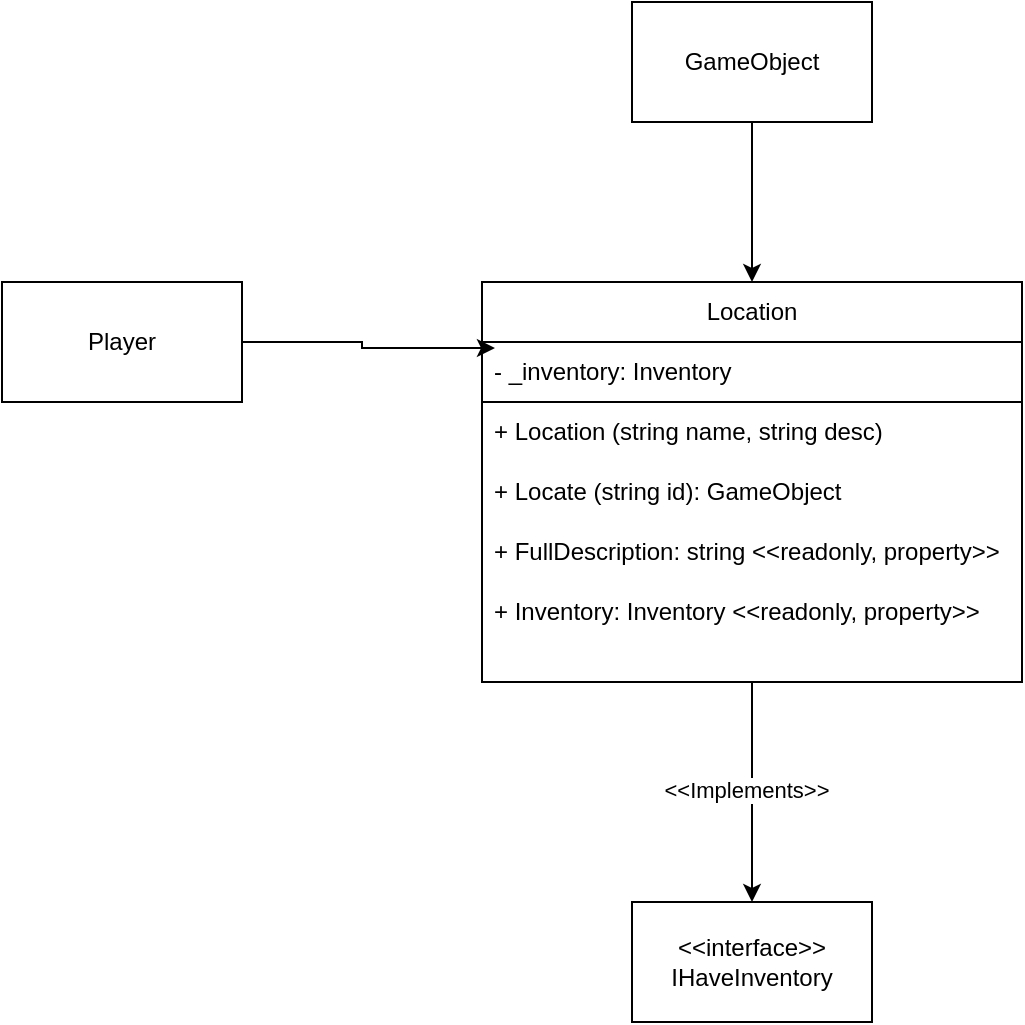 <mxfile version="24.2.5" type="device">
  <diagram name="Page-1" id="hbQgY9UBODDWJIWXUfOT">
    <mxGraphModel dx="941" dy="644" grid="1" gridSize="10" guides="1" tooltips="1" connect="1" arrows="1" fold="1" page="1" pageScale="1" pageWidth="1654" pageHeight="1169" math="0" shadow="0">
      <root>
        <mxCell id="0" />
        <mxCell id="1" parent="0" />
        <mxCell id="nr08pbEp27feHkoOWgrQ-1" value="Player" style="rounded=0;whiteSpace=wrap;html=1;" vertex="1" parent="1">
          <mxGeometry x="170" y="270" width="120" height="60" as="geometry" />
        </mxCell>
        <mxCell id="nr08pbEp27feHkoOWgrQ-15" style="edgeStyle=orthogonalEdgeStyle;rounded=0;orthogonalLoop=1;jettySize=auto;html=1;exitX=0.5;exitY=1;exitDx=0;exitDy=0;" edge="1" parent="1" source="nr08pbEp27feHkoOWgrQ-2" target="nr08pbEp27feHkoOWgrQ-3">
          <mxGeometry relative="1" as="geometry" />
        </mxCell>
        <mxCell id="nr08pbEp27feHkoOWgrQ-2" value="GameObject" style="rounded=0;whiteSpace=wrap;html=1;" vertex="1" parent="1">
          <mxGeometry x="485" y="130" width="120" height="60" as="geometry" />
        </mxCell>
        <mxCell id="nr08pbEp27feHkoOWgrQ-3" value="Location" style="swimlane;fontStyle=0;childLayout=stackLayout;horizontal=1;startSize=30;horizontalStack=0;resizeParent=1;resizeParentMax=0;resizeLast=0;collapsible=1;marginBottom=0;whiteSpace=wrap;html=1;" vertex="1" parent="1">
          <mxGeometry x="410" y="270" width="270" height="60" as="geometry" />
        </mxCell>
        <mxCell id="nr08pbEp27feHkoOWgrQ-4" value="- _inventory: Inventory" style="text;strokeColor=none;fillColor=none;align=left;verticalAlign=middle;spacingLeft=4;spacingRight=4;overflow=hidden;points=[[0,0.5],[1,0.5]];portConstraint=eastwest;rotatable=0;whiteSpace=wrap;html=1;" vertex="1" parent="nr08pbEp27feHkoOWgrQ-3">
          <mxGeometry y="30" width="270" height="30" as="geometry" />
        </mxCell>
        <mxCell id="nr08pbEp27feHkoOWgrQ-20" style="edgeStyle=orthogonalEdgeStyle;rounded=0;orthogonalLoop=1;jettySize=auto;html=1;exitX=0.5;exitY=1;exitDx=0;exitDy=0;" edge="1" parent="1" source="nr08pbEp27feHkoOWgrQ-10" target="nr08pbEp27feHkoOWgrQ-19">
          <mxGeometry relative="1" as="geometry" />
        </mxCell>
        <mxCell id="nr08pbEp27feHkoOWgrQ-21" value="&amp;lt;&amp;lt;Implements&amp;gt;&amp;gt;" style="edgeLabel;html=1;align=center;verticalAlign=middle;resizable=0;points=[];" vertex="1" connectable="0" parent="nr08pbEp27feHkoOWgrQ-20">
          <mxGeometry x="-0.018" y="-3" relative="1" as="geometry">
            <mxPoint as="offset" />
          </mxGeometry>
        </mxCell>
        <mxCell id="nr08pbEp27feHkoOWgrQ-10" value="" style="swimlane;startSize=0;" vertex="1" parent="1">
          <mxGeometry x="410" y="330" width="270" height="140" as="geometry" />
        </mxCell>
        <mxCell id="nr08pbEp27feHkoOWgrQ-8" value="+ Location (string name, string desc)" style="text;strokeColor=none;fillColor=none;align=left;verticalAlign=middle;spacingLeft=4;spacingRight=4;overflow=hidden;points=[[0,0.5],[1,0.5]];portConstraint=eastwest;rotatable=0;whiteSpace=wrap;html=1;" vertex="1" parent="nr08pbEp27feHkoOWgrQ-10">
          <mxGeometry width="270" height="30" as="geometry" />
        </mxCell>
        <mxCell id="nr08pbEp27feHkoOWgrQ-7" value="+ Locate (string id): GameObject" style="text;strokeColor=none;fillColor=none;align=left;verticalAlign=middle;spacingLeft=4;spacingRight=4;overflow=hidden;points=[[0,0.5],[1,0.5]];portConstraint=eastwest;rotatable=0;whiteSpace=wrap;html=1;" vertex="1" parent="nr08pbEp27feHkoOWgrQ-10">
          <mxGeometry y="30" width="270" height="30" as="geometry" />
        </mxCell>
        <mxCell id="nr08pbEp27feHkoOWgrQ-11" value="+ FullDescription: string &amp;lt;&amp;lt;readonly, property&amp;gt;&amp;gt;" style="text;strokeColor=none;fillColor=none;align=left;verticalAlign=middle;spacingLeft=4;spacingRight=4;overflow=hidden;points=[[0,0.5],[1,0.5]];portConstraint=eastwest;rotatable=0;whiteSpace=wrap;html=1;" vertex="1" parent="nr08pbEp27feHkoOWgrQ-10">
          <mxGeometry y="60" width="270" height="30" as="geometry" />
        </mxCell>
        <mxCell id="nr08pbEp27feHkoOWgrQ-12" value="+ Inventory: Inventory &amp;lt;&amp;lt;readonly, property&amp;gt;&amp;gt;" style="text;strokeColor=none;fillColor=none;align=left;verticalAlign=middle;spacingLeft=4;spacingRight=4;overflow=hidden;points=[[0,0.5],[1,0.5]];portConstraint=eastwest;rotatable=0;whiteSpace=wrap;html=1;" vertex="1" parent="nr08pbEp27feHkoOWgrQ-10">
          <mxGeometry y="90" width="270" height="30" as="geometry" />
        </mxCell>
        <mxCell id="nr08pbEp27feHkoOWgrQ-18" style="edgeStyle=orthogonalEdgeStyle;rounded=0;orthogonalLoop=1;jettySize=auto;html=1;exitX=1;exitY=0.5;exitDx=0;exitDy=0;entryX=0.024;entryY=0.1;entryDx=0;entryDy=0;entryPerimeter=0;" edge="1" parent="1" source="nr08pbEp27feHkoOWgrQ-1" target="nr08pbEp27feHkoOWgrQ-4">
          <mxGeometry relative="1" as="geometry" />
        </mxCell>
        <mxCell id="nr08pbEp27feHkoOWgrQ-19" value="&amp;lt;&amp;lt;interface&amp;gt;&amp;gt;&lt;div&gt;IHaveInventory&lt;/div&gt;" style="rounded=0;whiteSpace=wrap;html=1;" vertex="1" parent="1">
          <mxGeometry x="485" y="580" width="120" height="60" as="geometry" />
        </mxCell>
      </root>
    </mxGraphModel>
  </diagram>
</mxfile>
